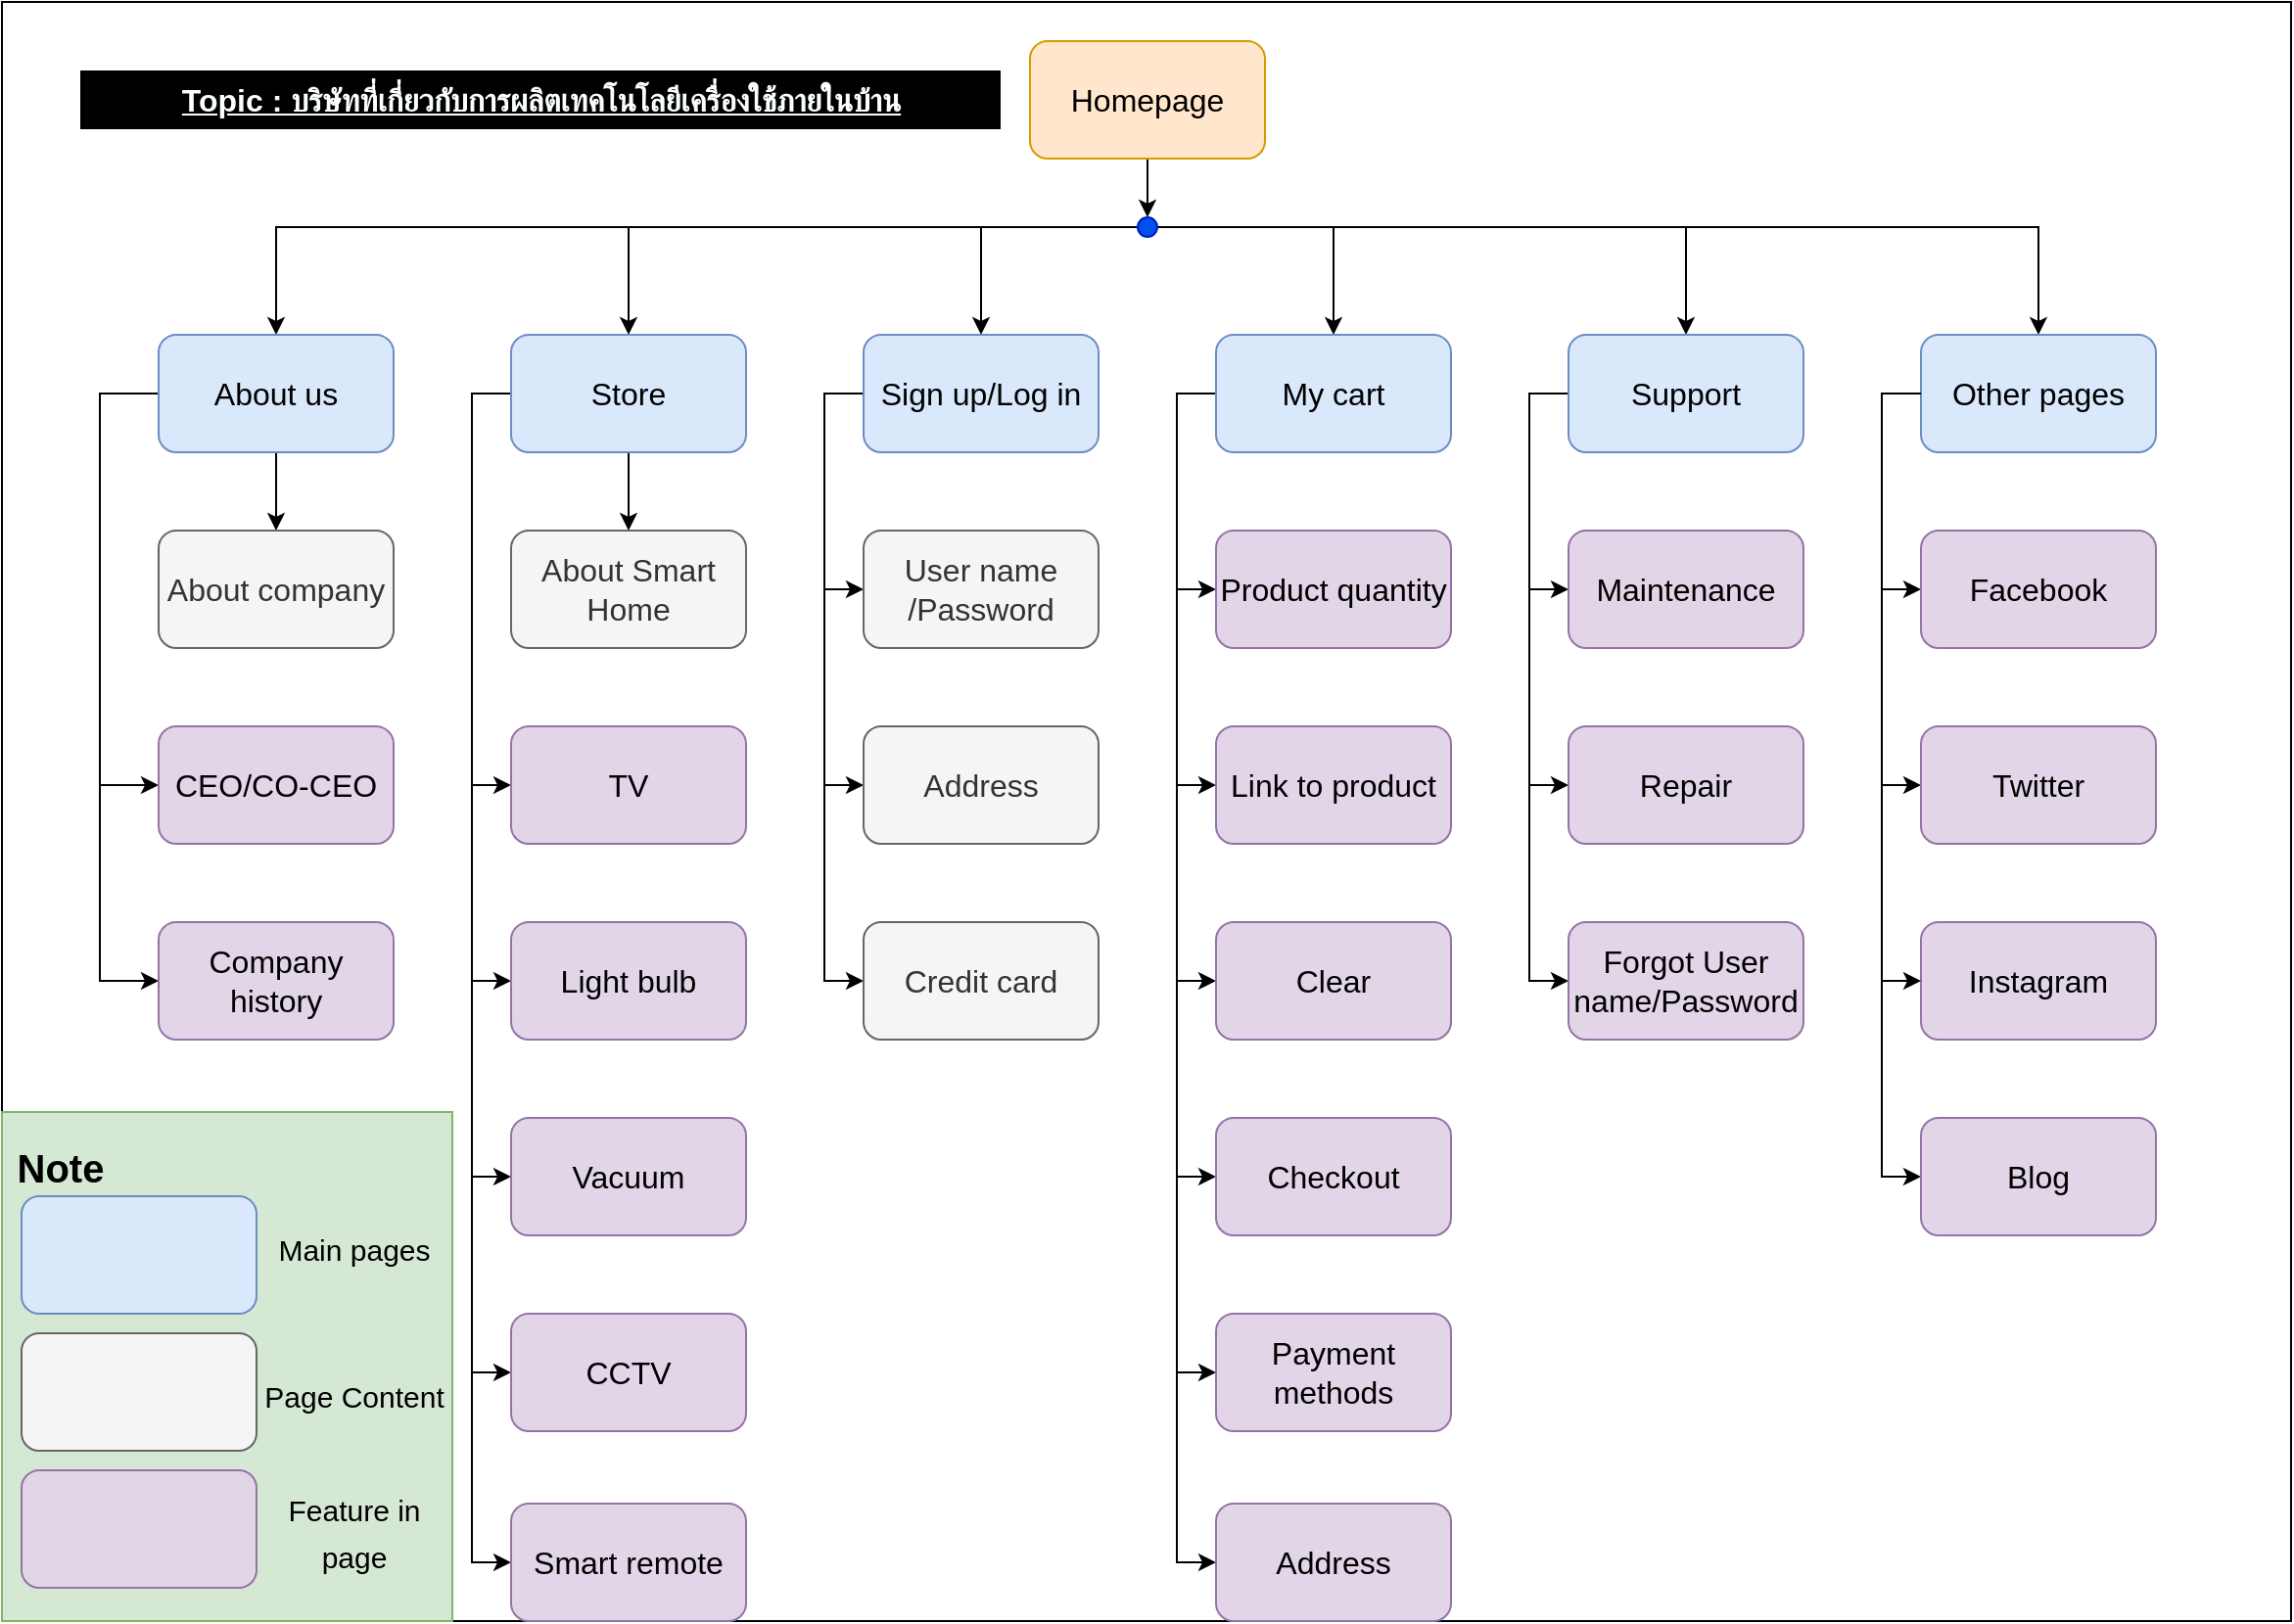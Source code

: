 <mxfile version="20.6.2" type="github">
  <diagram id="C5RBs43oDa-KdzZeNtuy" name="Page-1">
    <mxGraphModel dx="1707" dy="899" grid="1" gridSize="10" guides="1" tooltips="1" connect="1" arrows="1" fold="1" page="1" pageScale="1" pageWidth="1169" pageHeight="827" math="0" shadow="0">
      <root>
        <mxCell id="WIyWlLk6GJQsqaUBKTNV-0" />
        <mxCell id="WIyWlLk6GJQsqaUBKTNV-1" parent="WIyWlLk6GJQsqaUBKTNV-0" />
        <mxCell id="C67oyV5yBOLC5utlYlFn-113" value="" style="rounded=0;whiteSpace=wrap;html=1;fontSize=13;" vertex="1" parent="WIyWlLk6GJQsqaUBKTNV-1">
          <mxGeometry width="1169" height="827" as="geometry" />
        </mxCell>
        <mxCell id="C67oyV5yBOLC5utlYlFn-114" value="" style="edgeStyle=orthogonalEdgeStyle;rounded=0;orthogonalLoop=1;jettySize=auto;html=1;fontSize=14;" edge="1" parent="WIyWlLk6GJQsqaUBKTNV-1" source="C67oyV5yBOLC5utlYlFn-115" target="C67oyV5yBOLC5utlYlFn-122">
          <mxGeometry relative="1" as="geometry" />
        </mxCell>
        <mxCell id="C67oyV5yBOLC5utlYlFn-115" value="&lt;font style=&quot;font-size: 16px;&quot;&gt;Homepage&lt;/font&gt;" style="rounded=1;whiteSpace=wrap;html=1;fillColor=#ffe6cc;strokeColor=#d79b00;" vertex="1" parent="WIyWlLk6GJQsqaUBKTNV-1">
          <mxGeometry x="525" y="20" width="120" height="60" as="geometry" />
        </mxCell>
        <mxCell id="C67oyV5yBOLC5utlYlFn-116" style="edgeStyle=orthogonalEdgeStyle;rounded=0;orthogonalLoop=1;jettySize=auto;html=1;fontSize=14;" edge="1" parent="WIyWlLk6GJQsqaUBKTNV-1" source="C67oyV5yBOLC5utlYlFn-122" target="C67oyV5yBOLC5utlYlFn-137">
          <mxGeometry relative="1" as="geometry" />
        </mxCell>
        <mxCell id="C67oyV5yBOLC5utlYlFn-117" style="edgeStyle=orthogonalEdgeStyle;rounded=0;orthogonalLoop=1;jettySize=auto;html=1;entryX=0.5;entryY=0;entryDx=0;entryDy=0;fontSize=14;" edge="1" parent="WIyWlLk6GJQsqaUBKTNV-1" source="C67oyV5yBOLC5utlYlFn-122" target="C67oyV5yBOLC5utlYlFn-133">
          <mxGeometry relative="1" as="geometry" />
        </mxCell>
        <mxCell id="C67oyV5yBOLC5utlYlFn-118" style="edgeStyle=orthogonalEdgeStyle;rounded=0;orthogonalLoop=1;jettySize=auto;html=1;entryX=0.5;entryY=0;entryDx=0;entryDy=0;fontSize=14;" edge="1" parent="WIyWlLk6GJQsqaUBKTNV-1" source="C67oyV5yBOLC5utlYlFn-122" target="C67oyV5yBOLC5utlYlFn-126">
          <mxGeometry relative="1" as="geometry" />
        </mxCell>
        <mxCell id="C67oyV5yBOLC5utlYlFn-119" style="edgeStyle=orthogonalEdgeStyle;rounded=0;orthogonalLoop=1;jettySize=auto;html=1;fontSize=14;" edge="1" parent="WIyWlLk6GJQsqaUBKTNV-1" source="C67oyV5yBOLC5utlYlFn-122" target="C67oyV5yBOLC5utlYlFn-144">
          <mxGeometry relative="1" as="geometry" />
        </mxCell>
        <mxCell id="C67oyV5yBOLC5utlYlFn-120" style="edgeStyle=orthogonalEdgeStyle;rounded=0;orthogonalLoop=1;jettySize=auto;html=1;entryX=0.5;entryY=0;entryDx=0;entryDy=0;fontSize=14;" edge="1" parent="WIyWlLk6GJQsqaUBKTNV-1" source="C67oyV5yBOLC5utlYlFn-122" target="C67oyV5yBOLC5utlYlFn-148">
          <mxGeometry relative="1" as="geometry" />
        </mxCell>
        <mxCell id="C67oyV5yBOLC5utlYlFn-121" style="edgeStyle=orthogonalEdgeStyle;rounded=0;orthogonalLoop=1;jettySize=auto;html=1;fontSize=14;" edge="1" parent="WIyWlLk6GJQsqaUBKTNV-1" source="C67oyV5yBOLC5utlYlFn-122" target="C67oyV5yBOLC5utlYlFn-152">
          <mxGeometry relative="1" as="geometry" />
        </mxCell>
        <mxCell id="C67oyV5yBOLC5utlYlFn-122" value="" style="ellipse;whiteSpace=wrap;html=1;aspect=fixed;fontSize=14;fillColor=#0050ef;fontColor=#ffffff;strokeColor=#001DBC;" vertex="1" parent="WIyWlLk6GJQsqaUBKTNV-1">
          <mxGeometry x="580" y="110" width="10" height="10" as="geometry" />
        </mxCell>
        <mxCell id="C67oyV5yBOLC5utlYlFn-123" value="" style="edgeStyle=orthogonalEdgeStyle;rounded=0;orthogonalLoop=1;jettySize=auto;html=1;fontSize=16;" edge="1" parent="WIyWlLk6GJQsqaUBKTNV-1" source="C67oyV5yBOLC5utlYlFn-126" target="C67oyV5yBOLC5utlYlFn-153">
          <mxGeometry relative="1" as="geometry" />
        </mxCell>
        <mxCell id="C67oyV5yBOLC5utlYlFn-124" style="edgeStyle=orthogonalEdgeStyle;rounded=0;orthogonalLoop=1;jettySize=auto;html=1;fontSize=16;fontColor=#FAFFFD;" edge="1" parent="WIyWlLk6GJQsqaUBKTNV-1" source="C67oyV5yBOLC5utlYlFn-126" target="C67oyV5yBOLC5utlYlFn-159">
          <mxGeometry relative="1" as="geometry">
            <Array as="points">
              <mxPoint x="50" y="200" />
              <mxPoint x="50" y="400" />
            </Array>
          </mxGeometry>
        </mxCell>
        <mxCell id="C67oyV5yBOLC5utlYlFn-125" style="edgeStyle=orthogonalEdgeStyle;rounded=0;orthogonalLoop=1;jettySize=auto;html=1;entryX=0;entryY=0.5;entryDx=0;entryDy=0;fontSize=16;fontColor=#000000;" edge="1" parent="WIyWlLk6GJQsqaUBKTNV-1" source="C67oyV5yBOLC5utlYlFn-126" target="C67oyV5yBOLC5utlYlFn-160">
          <mxGeometry relative="1" as="geometry">
            <Array as="points">
              <mxPoint x="50" y="200" />
              <mxPoint x="50" y="500" />
            </Array>
          </mxGeometry>
        </mxCell>
        <mxCell id="C67oyV5yBOLC5utlYlFn-126" value="&lt;font style=&quot;font-size: 16px;&quot;&gt;About us&lt;/font&gt;" style="rounded=1;whiteSpace=wrap;html=1;fontSize=14;fillColor=#dae8fc;strokeColor=#6c8ebf;" vertex="1" parent="WIyWlLk6GJQsqaUBKTNV-1">
          <mxGeometry x="80" y="170" width="120" height="60" as="geometry" />
        </mxCell>
        <mxCell id="C67oyV5yBOLC5utlYlFn-127" value="" style="edgeStyle=orthogonalEdgeStyle;rounded=0;orthogonalLoop=1;jettySize=auto;html=1;fontSize=16;" edge="1" parent="WIyWlLk6GJQsqaUBKTNV-1" source="C67oyV5yBOLC5utlYlFn-133" target="C67oyV5yBOLC5utlYlFn-154">
          <mxGeometry relative="1" as="geometry" />
        </mxCell>
        <mxCell id="C67oyV5yBOLC5utlYlFn-128" style="edgeStyle=orthogonalEdgeStyle;rounded=0;orthogonalLoop=1;jettySize=auto;html=1;entryX=0;entryY=0.5;entryDx=0;entryDy=0;fontSize=16;fontColor=#000000;" edge="1" parent="WIyWlLk6GJQsqaUBKTNV-1" source="C67oyV5yBOLC5utlYlFn-133" target="C67oyV5yBOLC5utlYlFn-161">
          <mxGeometry relative="1" as="geometry">
            <Array as="points">
              <mxPoint x="240" y="200" />
              <mxPoint x="240" y="400" />
            </Array>
          </mxGeometry>
        </mxCell>
        <mxCell id="C67oyV5yBOLC5utlYlFn-129" style="edgeStyle=orthogonalEdgeStyle;rounded=0;orthogonalLoop=1;jettySize=auto;html=1;entryX=0;entryY=0.5;entryDx=0;entryDy=0;fontSize=16;fontColor=#000000;" edge="1" parent="WIyWlLk6GJQsqaUBKTNV-1" source="C67oyV5yBOLC5utlYlFn-133" target="C67oyV5yBOLC5utlYlFn-162">
          <mxGeometry relative="1" as="geometry">
            <Array as="points">
              <mxPoint x="240" y="200" />
              <mxPoint x="240" y="500" />
            </Array>
          </mxGeometry>
        </mxCell>
        <mxCell id="C67oyV5yBOLC5utlYlFn-130" style="edgeStyle=orthogonalEdgeStyle;rounded=0;orthogonalLoop=1;jettySize=auto;html=1;entryX=0;entryY=0.5;entryDx=0;entryDy=0;fontSize=16;fontColor=#000000;" edge="1" parent="WIyWlLk6GJQsqaUBKTNV-1" source="C67oyV5yBOLC5utlYlFn-133" target="C67oyV5yBOLC5utlYlFn-164">
          <mxGeometry relative="1" as="geometry">
            <Array as="points">
              <mxPoint x="240" y="200" />
              <mxPoint x="240" y="600" />
            </Array>
          </mxGeometry>
        </mxCell>
        <mxCell id="C67oyV5yBOLC5utlYlFn-131" style="edgeStyle=orthogonalEdgeStyle;rounded=0;orthogonalLoop=1;jettySize=auto;html=1;entryX=0;entryY=0.5;entryDx=0;entryDy=0;fontSize=16;fontColor=#000000;" edge="1" parent="WIyWlLk6GJQsqaUBKTNV-1" source="C67oyV5yBOLC5utlYlFn-133" target="C67oyV5yBOLC5utlYlFn-163">
          <mxGeometry relative="1" as="geometry">
            <Array as="points">
              <mxPoint x="240" y="200" />
              <mxPoint x="240" y="700" />
            </Array>
          </mxGeometry>
        </mxCell>
        <mxCell id="C67oyV5yBOLC5utlYlFn-132" style="edgeStyle=orthogonalEdgeStyle;rounded=0;orthogonalLoop=1;jettySize=auto;html=1;entryX=0;entryY=0.5;entryDx=0;entryDy=0;fontSize=16;fontColor=#000000;" edge="1" parent="WIyWlLk6GJQsqaUBKTNV-1" source="C67oyV5yBOLC5utlYlFn-133" target="C67oyV5yBOLC5utlYlFn-165">
          <mxGeometry relative="1" as="geometry">
            <Array as="points">
              <mxPoint x="240" y="200" />
              <mxPoint x="240" y="797" />
            </Array>
          </mxGeometry>
        </mxCell>
        <mxCell id="C67oyV5yBOLC5utlYlFn-133" value="&lt;font style=&quot;font-size: 16px;&quot;&gt;Store&lt;/font&gt;" style="rounded=1;whiteSpace=wrap;html=1;fontSize=14;fillColor=#dae8fc;strokeColor=#6c8ebf;" vertex="1" parent="WIyWlLk6GJQsqaUBKTNV-1">
          <mxGeometry x="260" y="170" width="120" height="60" as="geometry" />
        </mxCell>
        <mxCell id="C67oyV5yBOLC5utlYlFn-134" style="edgeStyle=orthogonalEdgeStyle;rounded=0;orthogonalLoop=1;jettySize=auto;html=1;entryX=0;entryY=0.5;entryDx=0;entryDy=0;fontSize=16;" edge="1" parent="WIyWlLk6GJQsqaUBKTNV-1" source="C67oyV5yBOLC5utlYlFn-137" target="C67oyV5yBOLC5utlYlFn-155">
          <mxGeometry relative="1" as="geometry">
            <Array as="points">
              <mxPoint x="420" y="200" />
              <mxPoint x="420" y="300" />
            </Array>
          </mxGeometry>
        </mxCell>
        <mxCell id="C67oyV5yBOLC5utlYlFn-135" style="edgeStyle=orthogonalEdgeStyle;rounded=0;orthogonalLoop=1;jettySize=auto;html=1;entryX=0;entryY=0.5;entryDx=0;entryDy=0;fontSize=16;" edge="1" parent="WIyWlLk6GJQsqaUBKTNV-1" source="C67oyV5yBOLC5utlYlFn-137" target="C67oyV5yBOLC5utlYlFn-156">
          <mxGeometry relative="1" as="geometry">
            <Array as="points">
              <mxPoint x="420" y="200" />
              <mxPoint x="420" y="400" />
            </Array>
          </mxGeometry>
        </mxCell>
        <mxCell id="C67oyV5yBOLC5utlYlFn-136" style="edgeStyle=orthogonalEdgeStyle;rounded=0;orthogonalLoop=1;jettySize=auto;html=1;entryX=0;entryY=0.5;entryDx=0;entryDy=0;fontSize=16;" edge="1" parent="WIyWlLk6GJQsqaUBKTNV-1" source="C67oyV5yBOLC5utlYlFn-137" target="C67oyV5yBOLC5utlYlFn-157">
          <mxGeometry relative="1" as="geometry">
            <Array as="points">
              <mxPoint x="420" y="200" />
              <mxPoint x="420" y="500" />
            </Array>
          </mxGeometry>
        </mxCell>
        <mxCell id="C67oyV5yBOLC5utlYlFn-137" value="&lt;font style=&quot;font-size: 16px;&quot;&gt;Sign up/Log in&lt;/font&gt;" style="rounded=1;whiteSpace=wrap;html=1;fontSize=14;fillColor=#dae8fc;strokeColor=#6c8ebf;" vertex="1" parent="WIyWlLk6GJQsqaUBKTNV-1">
          <mxGeometry x="440" y="170" width="120" height="60" as="geometry" />
        </mxCell>
        <mxCell id="C67oyV5yBOLC5utlYlFn-138" style="edgeStyle=orthogonalEdgeStyle;rounded=0;orthogonalLoop=1;jettySize=auto;html=1;entryX=0;entryY=0.5;entryDx=0;entryDy=0;fontSize=16;fontColor=#000000;" edge="1" parent="WIyWlLk6GJQsqaUBKTNV-1" source="C67oyV5yBOLC5utlYlFn-144" target="C67oyV5yBOLC5utlYlFn-166">
          <mxGeometry relative="1" as="geometry">
            <Array as="points">
              <mxPoint x="600" y="200" />
              <mxPoint x="600" y="300" />
            </Array>
          </mxGeometry>
        </mxCell>
        <mxCell id="C67oyV5yBOLC5utlYlFn-139" style="edgeStyle=orthogonalEdgeStyle;rounded=0;orthogonalLoop=1;jettySize=auto;html=1;entryX=0;entryY=0.5;entryDx=0;entryDy=0;fontSize=16;fontColor=#000000;" edge="1" parent="WIyWlLk6GJQsqaUBKTNV-1" source="C67oyV5yBOLC5utlYlFn-144" target="C67oyV5yBOLC5utlYlFn-167">
          <mxGeometry relative="1" as="geometry">
            <Array as="points">
              <mxPoint x="600" y="200" />
              <mxPoint x="600" y="400" />
            </Array>
          </mxGeometry>
        </mxCell>
        <mxCell id="C67oyV5yBOLC5utlYlFn-140" style="edgeStyle=orthogonalEdgeStyle;rounded=0;orthogonalLoop=1;jettySize=auto;html=1;entryX=0;entryY=0.5;entryDx=0;entryDy=0;fontSize=16;fontColor=#000000;" edge="1" parent="WIyWlLk6GJQsqaUBKTNV-1" source="C67oyV5yBOLC5utlYlFn-144" target="C67oyV5yBOLC5utlYlFn-168">
          <mxGeometry relative="1" as="geometry">
            <Array as="points">
              <mxPoint x="600" y="200" />
              <mxPoint x="600" y="500" />
            </Array>
          </mxGeometry>
        </mxCell>
        <mxCell id="C67oyV5yBOLC5utlYlFn-141" style="edgeStyle=orthogonalEdgeStyle;rounded=0;orthogonalLoop=1;jettySize=auto;html=1;entryX=0;entryY=0.5;entryDx=0;entryDy=0;fontSize=16;fontColor=#000000;" edge="1" parent="WIyWlLk6GJQsqaUBKTNV-1" source="C67oyV5yBOLC5utlYlFn-144" target="C67oyV5yBOLC5utlYlFn-169">
          <mxGeometry relative="1" as="geometry">
            <Array as="points">
              <mxPoint x="600" y="200" />
              <mxPoint x="600" y="600" />
            </Array>
          </mxGeometry>
        </mxCell>
        <mxCell id="C67oyV5yBOLC5utlYlFn-142" style="edgeStyle=orthogonalEdgeStyle;rounded=0;orthogonalLoop=1;jettySize=auto;html=1;entryX=0;entryY=0.5;entryDx=0;entryDy=0;fontSize=16;fontColor=#000000;" edge="1" parent="WIyWlLk6GJQsqaUBKTNV-1" source="C67oyV5yBOLC5utlYlFn-144" target="C67oyV5yBOLC5utlYlFn-170">
          <mxGeometry relative="1" as="geometry">
            <Array as="points">
              <mxPoint x="600" y="200" />
              <mxPoint x="600" y="700" />
            </Array>
          </mxGeometry>
        </mxCell>
        <mxCell id="C67oyV5yBOLC5utlYlFn-143" style="edgeStyle=orthogonalEdgeStyle;rounded=0;orthogonalLoop=1;jettySize=auto;html=1;entryX=0;entryY=0.5;entryDx=0;entryDy=0;fontSize=16;fontColor=#000000;" edge="1" parent="WIyWlLk6GJQsqaUBKTNV-1" source="C67oyV5yBOLC5utlYlFn-144" target="C67oyV5yBOLC5utlYlFn-171">
          <mxGeometry relative="1" as="geometry">
            <Array as="points">
              <mxPoint x="600" y="200" />
              <mxPoint x="600" y="797" />
            </Array>
          </mxGeometry>
        </mxCell>
        <mxCell id="C67oyV5yBOLC5utlYlFn-144" value="&lt;font style=&quot;font-size: 16px;&quot;&gt;My cart&lt;/font&gt;" style="rounded=1;whiteSpace=wrap;html=1;fontSize=14;fillColor=#dae8fc;strokeColor=#6c8ebf;" vertex="1" parent="WIyWlLk6GJQsqaUBKTNV-1">
          <mxGeometry x="620" y="170" width="120" height="60" as="geometry" />
        </mxCell>
        <mxCell id="C67oyV5yBOLC5utlYlFn-145" style="edgeStyle=orthogonalEdgeStyle;rounded=0;orthogonalLoop=1;jettySize=auto;html=1;entryX=0;entryY=0.5;entryDx=0;entryDy=0;fontSize=16;fontColor=#000000;" edge="1" parent="WIyWlLk6GJQsqaUBKTNV-1" source="C67oyV5yBOLC5utlYlFn-148" target="C67oyV5yBOLC5utlYlFn-172">
          <mxGeometry relative="1" as="geometry">
            <Array as="points">
              <mxPoint x="780" y="200" />
              <mxPoint x="780" y="300" />
            </Array>
          </mxGeometry>
        </mxCell>
        <mxCell id="C67oyV5yBOLC5utlYlFn-146" style="edgeStyle=orthogonalEdgeStyle;rounded=0;orthogonalLoop=1;jettySize=auto;html=1;entryX=0;entryY=0.5;entryDx=0;entryDy=0;fontSize=16;fontColor=#000000;" edge="1" parent="WIyWlLk6GJQsqaUBKTNV-1" source="C67oyV5yBOLC5utlYlFn-148" target="C67oyV5yBOLC5utlYlFn-173">
          <mxGeometry relative="1" as="geometry">
            <Array as="points">
              <mxPoint x="780" y="200" />
              <mxPoint x="780" y="400" />
            </Array>
          </mxGeometry>
        </mxCell>
        <mxCell id="C67oyV5yBOLC5utlYlFn-147" style="edgeStyle=orthogonalEdgeStyle;rounded=0;orthogonalLoop=1;jettySize=auto;html=1;entryX=0;entryY=0.5;entryDx=0;entryDy=0;fontSize=16;fontColor=#000000;" edge="1" parent="WIyWlLk6GJQsqaUBKTNV-1" source="C67oyV5yBOLC5utlYlFn-148" target="C67oyV5yBOLC5utlYlFn-174">
          <mxGeometry relative="1" as="geometry">
            <Array as="points">
              <mxPoint x="780" y="200" />
              <mxPoint x="780" y="500" />
            </Array>
          </mxGeometry>
        </mxCell>
        <mxCell id="C67oyV5yBOLC5utlYlFn-148" value="&lt;font style=&quot;font-size: 16px;&quot;&gt;Support&lt;/font&gt;" style="rounded=1;whiteSpace=wrap;html=1;fontSize=14;fillColor=#dae8fc;strokeColor=#6c8ebf;" vertex="1" parent="WIyWlLk6GJQsqaUBKTNV-1">
          <mxGeometry x="800" y="170" width="120" height="60" as="geometry" />
        </mxCell>
        <mxCell id="C67oyV5yBOLC5utlYlFn-149" style="edgeStyle=orthogonalEdgeStyle;rounded=0;orthogonalLoop=1;jettySize=auto;html=1;entryX=0;entryY=0.5;entryDx=0;entryDy=0;fontSize=16;fontColor=#000000;" edge="1" parent="WIyWlLk6GJQsqaUBKTNV-1" source="C67oyV5yBOLC5utlYlFn-152" target="C67oyV5yBOLC5utlYlFn-176">
          <mxGeometry relative="1" as="geometry">
            <Array as="points">
              <mxPoint x="960" y="200" />
              <mxPoint x="960" y="400" />
            </Array>
          </mxGeometry>
        </mxCell>
        <mxCell id="C67oyV5yBOLC5utlYlFn-150" style="edgeStyle=orthogonalEdgeStyle;rounded=0;orthogonalLoop=1;jettySize=auto;html=1;entryX=0;entryY=0.5;entryDx=0;entryDy=0;fontSize=16;fontColor=#000000;" edge="1" parent="WIyWlLk6GJQsqaUBKTNV-1" source="C67oyV5yBOLC5utlYlFn-152" target="C67oyV5yBOLC5utlYlFn-175">
          <mxGeometry relative="1" as="geometry">
            <Array as="points">
              <mxPoint x="960" y="200" />
              <mxPoint x="960" y="300" />
            </Array>
          </mxGeometry>
        </mxCell>
        <mxCell id="C67oyV5yBOLC5utlYlFn-151" style="edgeStyle=orthogonalEdgeStyle;rounded=0;orthogonalLoop=1;jettySize=auto;html=1;entryX=0;entryY=0.5;entryDx=0;entryDy=0;fontSize=16;fontColor=#000000;" edge="1" parent="WIyWlLk6GJQsqaUBKTNV-1" source="C67oyV5yBOLC5utlYlFn-152" target="C67oyV5yBOLC5utlYlFn-178">
          <mxGeometry relative="1" as="geometry">
            <Array as="points">
              <mxPoint x="960" y="200" />
              <mxPoint x="960" y="600" />
            </Array>
          </mxGeometry>
        </mxCell>
        <mxCell id="C67oyV5yBOLC5utlYlFn-152" value="&lt;font style=&quot;font-size: 16px;&quot;&gt;Other pages&lt;/font&gt;" style="rounded=1;whiteSpace=wrap;html=1;fontSize=14;fillColor=#dae8fc;strokeColor=#6c8ebf;" vertex="1" parent="WIyWlLk6GJQsqaUBKTNV-1">
          <mxGeometry x="980" y="170" width="120" height="60" as="geometry" />
        </mxCell>
        <mxCell id="C67oyV5yBOLC5utlYlFn-153" value="&lt;div style=&quot;text-align: left;&quot;&gt;&lt;font size=&quot;3&quot;&gt;About company&lt;/font&gt;&lt;/div&gt;" style="whiteSpace=wrap;html=1;fontSize=14;fillColor=#f5f5f5;strokeColor=#666666;rounded=1;fontColor=#333333;" vertex="1" parent="WIyWlLk6GJQsqaUBKTNV-1">
          <mxGeometry x="80" y="270" width="120" height="60" as="geometry" />
        </mxCell>
        <mxCell id="C67oyV5yBOLC5utlYlFn-154" value="&lt;font size=&quot;3&quot;&gt;About Smart Home&lt;/font&gt;" style="whiteSpace=wrap;html=1;fontSize=14;fillColor=#f5f5f5;strokeColor=#666666;rounded=1;fontColor=#333333;" vertex="1" parent="WIyWlLk6GJQsqaUBKTNV-1">
          <mxGeometry x="260" y="270" width="120" height="60" as="geometry" />
        </mxCell>
        <mxCell id="C67oyV5yBOLC5utlYlFn-155" value="&lt;font size=&quot;3&quot;&gt;User name&lt;br&gt;/Password&lt;br&gt;&lt;/font&gt;" style="whiteSpace=wrap;html=1;fontSize=14;fillColor=#f5f5f5;strokeColor=#666666;rounded=1;fontColor=#333333;" vertex="1" parent="WIyWlLk6GJQsqaUBKTNV-1">
          <mxGeometry x="440" y="270" width="120" height="60" as="geometry" />
        </mxCell>
        <mxCell id="C67oyV5yBOLC5utlYlFn-156" value="&lt;font size=&quot;3&quot;&gt;Address&lt;br&gt;&lt;/font&gt;" style="whiteSpace=wrap;html=1;fontSize=14;fillColor=#f5f5f5;strokeColor=#666666;rounded=1;fontColor=#333333;" vertex="1" parent="WIyWlLk6GJQsqaUBKTNV-1">
          <mxGeometry x="440" y="370" width="120" height="60" as="geometry" />
        </mxCell>
        <mxCell id="C67oyV5yBOLC5utlYlFn-157" value="&lt;font size=&quot;3&quot;&gt;Credit card&lt;br&gt;&lt;/font&gt;" style="whiteSpace=wrap;html=1;fontSize=14;fillColor=#f5f5f5;strokeColor=#666666;rounded=1;fontColor=#333333;" vertex="1" parent="WIyWlLk6GJQsqaUBKTNV-1">
          <mxGeometry x="440" y="470" width="120" height="60" as="geometry" />
        </mxCell>
        <mxCell id="C67oyV5yBOLC5utlYlFn-158" value="&lt;b&gt;&lt;u&gt;Topic : บริษัทที่เกี่ยวกับการผลิตเทคโนโลยีเครื่องใช้ภายในบ้าน&lt;/u&gt;&lt;/b&gt;" style="text;html=1;align=center;verticalAlign=middle;resizable=0;points=[];autosize=1;strokeColor=none;fillColor=#000000;fontSize=16;fontColor=#FAFFFD;" vertex="1" parent="WIyWlLk6GJQsqaUBKTNV-1">
          <mxGeometry x="40" y="35" width="470" height="30" as="geometry" />
        </mxCell>
        <mxCell id="C67oyV5yBOLC5utlYlFn-159" value="&lt;font color=&quot;#000000&quot;&gt;&lt;span style=&quot;font-size: 16px;&quot;&gt;CEO/CO-CEO&lt;/span&gt;&lt;/font&gt;" style="rounded=1;whiteSpace=wrap;html=1;fontSize=14;fillColor=#e1d5e7;strokeColor=#9673a6;" vertex="1" parent="WIyWlLk6GJQsqaUBKTNV-1">
          <mxGeometry x="80" y="370" width="120" height="60" as="geometry" />
        </mxCell>
        <mxCell id="C67oyV5yBOLC5utlYlFn-160" value="&lt;font style=&quot;font-size: 16px;&quot;&gt;Company history&lt;/font&gt;" style="rounded=1;whiteSpace=wrap;html=1;fontSize=14;fillColor=#e1d5e7;strokeColor=#9673a6;" vertex="1" parent="WIyWlLk6GJQsqaUBKTNV-1">
          <mxGeometry x="80" y="470" width="120" height="60" as="geometry" />
        </mxCell>
        <mxCell id="C67oyV5yBOLC5utlYlFn-161" value="&lt;font style=&quot;font-size: 16px;&quot;&gt;TV&lt;/font&gt;" style="rounded=1;whiteSpace=wrap;html=1;fontSize=14;fillColor=#e1d5e7;strokeColor=#9673a6;" vertex="1" parent="WIyWlLk6GJQsqaUBKTNV-1">
          <mxGeometry x="260" y="370" width="120" height="60" as="geometry" />
        </mxCell>
        <mxCell id="C67oyV5yBOLC5utlYlFn-162" value="&lt;font style=&quot;font-size: 16px;&quot;&gt;Light bulb&lt;/font&gt;" style="rounded=1;whiteSpace=wrap;html=1;fontSize=14;fillColor=#e1d5e7;strokeColor=#9673a6;" vertex="1" parent="WIyWlLk6GJQsqaUBKTNV-1">
          <mxGeometry x="260" y="470" width="120" height="60" as="geometry" />
        </mxCell>
        <mxCell id="C67oyV5yBOLC5utlYlFn-163" value="&lt;font style=&quot;font-size: 16px;&quot;&gt;CCTV&lt;/font&gt;" style="rounded=1;whiteSpace=wrap;html=1;fontSize=14;fillColor=#e1d5e7;strokeColor=#9673a6;" vertex="1" parent="WIyWlLk6GJQsqaUBKTNV-1">
          <mxGeometry x="260" y="670" width="120" height="60" as="geometry" />
        </mxCell>
        <mxCell id="C67oyV5yBOLC5utlYlFn-164" value="&lt;font style=&quot;font-size: 16px;&quot;&gt;Vacuum&lt;/font&gt;" style="rounded=1;whiteSpace=wrap;html=1;fontSize=14;fillColor=#e1d5e7;strokeColor=#9673a6;" vertex="1" parent="WIyWlLk6GJQsqaUBKTNV-1">
          <mxGeometry x="260" y="570" width="120" height="60" as="geometry" />
        </mxCell>
        <mxCell id="C67oyV5yBOLC5utlYlFn-165" value="&lt;font style=&quot;font-size: 16px;&quot;&gt;Smart remote&lt;/font&gt;" style="rounded=1;whiteSpace=wrap;html=1;fontSize=14;fillColor=#e1d5e7;strokeColor=#9673a6;" vertex="1" parent="WIyWlLk6GJQsqaUBKTNV-1">
          <mxGeometry x="260" y="767" width="120" height="60" as="geometry" />
        </mxCell>
        <mxCell id="C67oyV5yBOLC5utlYlFn-166" value="&lt;font style=&quot;font-size: 16px;&quot;&gt;Product quantity&lt;/font&gt;" style="rounded=1;whiteSpace=wrap;html=1;fontSize=14;fillColor=#e1d5e7;strokeColor=#9673a6;" vertex="1" parent="WIyWlLk6GJQsqaUBKTNV-1">
          <mxGeometry x="620" y="270" width="120" height="60" as="geometry" />
        </mxCell>
        <mxCell id="C67oyV5yBOLC5utlYlFn-167" value="&lt;font style=&quot;font-size: 16px;&quot;&gt;Link to product&lt;/font&gt;" style="rounded=1;whiteSpace=wrap;html=1;fontSize=14;fillColor=#e1d5e7;strokeColor=#9673a6;" vertex="1" parent="WIyWlLk6GJQsqaUBKTNV-1">
          <mxGeometry x="620" y="370" width="120" height="60" as="geometry" />
        </mxCell>
        <mxCell id="C67oyV5yBOLC5utlYlFn-168" value="&lt;font style=&quot;font-size: 16px;&quot;&gt;Clear&lt;/font&gt;" style="rounded=1;whiteSpace=wrap;html=1;fontSize=14;fillColor=#e1d5e7;strokeColor=#9673a6;" vertex="1" parent="WIyWlLk6GJQsqaUBKTNV-1">
          <mxGeometry x="620" y="470" width="120" height="60" as="geometry" />
        </mxCell>
        <mxCell id="C67oyV5yBOLC5utlYlFn-169" value="&lt;font style=&quot;font-size: 16px;&quot;&gt;Checkout&lt;/font&gt;" style="rounded=1;whiteSpace=wrap;html=1;fontSize=14;fillColor=#e1d5e7;strokeColor=#9673a6;" vertex="1" parent="WIyWlLk6GJQsqaUBKTNV-1">
          <mxGeometry x="620" y="570" width="120" height="60" as="geometry" />
        </mxCell>
        <mxCell id="C67oyV5yBOLC5utlYlFn-170" value="&lt;span style=&quot;font-size: 16px;&quot;&gt;Payment methods&lt;/span&gt;" style="rounded=1;whiteSpace=wrap;html=1;fontSize=14;fillColor=#e1d5e7;strokeColor=#9673a6;" vertex="1" parent="WIyWlLk6GJQsqaUBKTNV-1">
          <mxGeometry x="620" y="670" width="120" height="60" as="geometry" />
        </mxCell>
        <mxCell id="C67oyV5yBOLC5utlYlFn-171" value="&lt;font style=&quot;font-size: 16px;&quot;&gt;Address&lt;/font&gt;" style="rounded=1;whiteSpace=wrap;html=1;fontSize=14;fillColor=#e1d5e7;strokeColor=#9673a6;" vertex="1" parent="WIyWlLk6GJQsqaUBKTNV-1">
          <mxGeometry x="620" y="767" width="120" height="60" as="geometry" />
        </mxCell>
        <mxCell id="C67oyV5yBOLC5utlYlFn-172" value="&lt;font style=&quot;font-size: 16px;&quot;&gt;Maintenance&lt;/font&gt;" style="rounded=1;whiteSpace=wrap;html=1;fontSize=14;fillColor=#e1d5e7;strokeColor=#9673a6;" vertex="1" parent="WIyWlLk6GJQsqaUBKTNV-1">
          <mxGeometry x="800" y="270" width="120" height="60" as="geometry" />
        </mxCell>
        <mxCell id="C67oyV5yBOLC5utlYlFn-173" value="&lt;font style=&quot;font-size: 16px;&quot;&gt;Repair&lt;/font&gt;" style="rounded=1;whiteSpace=wrap;html=1;fontSize=14;fillColor=#e1d5e7;strokeColor=#9673a6;" vertex="1" parent="WIyWlLk6GJQsqaUBKTNV-1">
          <mxGeometry x="800" y="370" width="120" height="60" as="geometry" />
        </mxCell>
        <mxCell id="C67oyV5yBOLC5utlYlFn-174" value="&lt;font style=&quot;font-size: 16px;&quot;&gt;Forgot User name/Password&lt;/font&gt;" style="rounded=1;whiteSpace=wrap;html=1;fontSize=14;fillColor=#e1d5e7;strokeColor=#9673a6;" vertex="1" parent="WIyWlLk6GJQsqaUBKTNV-1">
          <mxGeometry x="800" y="470" width="120" height="60" as="geometry" />
        </mxCell>
        <mxCell id="C67oyV5yBOLC5utlYlFn-175" value="&lt;font style=&quot;font-size: 16px;&quot;&gt;Facebook&lt;/font&gt;" style="rounded=1;whiteSpace=wrap;html=1;fontSize=14;fillColor=#e1d5e7;strokeColor=#9673a6;" vertex="1" parent="WIyWlLk6GJQsqaUBKTNV-1">
          <mxGeometry x="980" y="270" width="120" height="60" as="geometry" />
        </mxCell>
        <mxCell id="C67oyV5yBOLC5utlYlFn-176" value="&lt;font style=&quot;font-size: 16px;&quot;&gt;Twitter&lt;/font&gt;" style="rounded=1;whiteSpace=wrap;html=1;fontSize=14;fillColor=#e1d5e7;strokeColor=#9673a6;" vertex="1" parent="WIyWlLk6GJQsqaUBKTNV-1">
          <mxGeometry x="980" y="370" width="120" height="60" as="geometry" />
        </mxCell>
        <mxCell id="C67oyV5yBOLC5utlYlFn-177" value="&lt;font style=&quot;font-size: 16px;&quot;&gt;Instagram&lt;/font&gt;" style="rounded=1;whiteSpace=wrap;html=1;fontSize=14;fillColor=#e1d5e7;strokeColor=#9673a6;" vertex="1" parent="WIyWlLk6GJQsqaUBKTNV-1">
          <mxGeometry x="980" y="470" width="120" height="60" as="geometry" />
        </mxCell>
        <mxCell id="C67oyV5yBOLC5utlYlFn-178" value="&lt;font style=&quot;font-size: 16px;&quot;&gt;Blog&lt;/font&gt;" style="rounded=1;whiteSpace=wrap;html=1;fontSize=14;fillColor=#e1d5e7;strokeColor=#9673a6;" vertex="1" parent="WIyWlLk6GJQsqaUBKTNV-1">
          <mxGeometry x="980" y="570" width="120" height="60" as="geometry" />
        </mxCell>
        <mxCell id="C67oyV5yBOLC5utlYlFn-179" style="edgeStyle=orthogonalEdgeStyle;rounded=0;orthogonalLoop=1;jettySize=auto;html=1;entryX=0;entryY=0.5;entryDx=0;entryDy=0;fontSize=16;fontColor=#000000;" edge="1" parent="WIyWlLk6GJQsqaUBKTNV-1">
          <mxGeometry relative="1" as="geometry">
            <mxPoint x="980" y="200" as="sourcePoint" />
            <mxPoint x="980" y="500" as="targetPoint" />
            <Array as="points">
              <mxPoint x="960" y="200" />
              <mxPoint x="960" y="500" />
            </Array>
          </mxGeometry>
        </mxCell>
        <mxCell id="C67oyV5yBOLC5utlYlFn-180" value="" style="rounded=0;whiteSpace=wrap;html=1;fontSize=16;fillColor=#d5e8d4;strokeColor=#82b366;" vertex="1" parent="WIyWlLk6GJQsqaUBKTNV-1">
          <mxGeometry y="567" width="230" height="260" as="geometry" />
        </mxCell>
        <mxCell id="C67oyV5yBOLC5utlYlFn-181" value="Note" style="text;html=1;strokeColor=none;fillColor=none;align=center;verticalAlign=middle;whiteSpace=wrap;rounded=0;fontSize=20;fontColor=#000000;fontStyle=1" vertex="1" parent="WIyWlLk6GJQsqaUBKTNV-1">
          <mxGeometry y="580" width="60" height="30" as="geometry" />
        </mxCell>
        <mxCell id="C67oyV5yBOLC5utlYlFn-182" value="" style="whiteSpace=wrap;html=1;fontSize=14;fillColor=#f5f5f5;strokeColor=#666666;rounded=1;fontColor=#333333;" vertex="1" parent="WIyWlLk6GJQsqaUBKTNV-1">
          <mxGeometry x="10" y="680" width="120" height="60" as="geometry" />
        </mxCell>
        <mxCell id="C67oyV5yBOLC5utlYlFn-183" value="" style="rounded=1;whiteSpace=wrap;html=1;fontSize=14;fillColor=#dae8fc;strokeColor=#6c8ebf;" vertex="1" parent="WIyWlLk6GJQsqaUBKTNV-1">
          <mxGeometry x="10" y="610" width="120" height="60" as="geometry" />
        </mxCell>
        <mxCell id="C67oyV5yBOLC5utlYlFn-184" value="" style="rounded=1;whiteSpace=wrap;html=1;fontSize=14;fillColor=#e1d5e7;strokeColor=#9673a6;" vertex="1" parent="WIyWlLk6GJQsqaUBKTNV-1">
          <mxGeometry x="10" y="750" width="120" height="60" as="geometry" />
        </mxCell>
        <mxCell id="C67oyV5yBOLC5utlYlFn-185" value="&lt;font style=&quot;font-size: 15px;&quot;&gt;Main pages&lt;/font&gt;" style="text;html=1;strokeColor=none;fillColor=none;align=center;verticalAlign=middle;whiteSpace=wrap;rounded=0;fontSize=20;fontColor=#000000;" vertex="1" parent="WIyWlLk6GJQsqaUBKTNV-1">
          <mxGeometry x="130" y="620" width="100" height="30" as="geometry" />
        </mxCell>
        <mxCell id="C67oyV5yBOLC5utlYlFn-186" value="&lt;font style=&quot;font-size: 15px;&quot;&gt;Page Content&lt;/font&gt;" style="text;html=1;strokeColor=none;fillColor=none;align=center;verticalAlign=middle;whiteSpace=wrap;rounded=0;fontSize=20;fontColor=#000000;" vertex="1" parent="WIyWlLk6GJQsqaUBKTNV-1">
          <mxGeometry x="130" y="695" width="100" height="30" as="geometry" />
        </mxCell>
        <mxCell id="C67oyV5yBOLC5utlYlFn-187" value="&lt;span style=&quot;font-size: 15px;&quot;&gt;Feature in page&lt;/span&gt;" style="text;html=1;strokeColor=none;fillColor=none;align=center;verticalAlign=middle;whiteSpace=wrap;rounded=0;fontSize=20;fontColor=#000000;" vertex="1" parent="WIyWlLk6GJQsqaUBKTNV-1">
          <mxGeometry x="130" y="765" width="100" height="30" as="geometry" />
        </mxCell>
      </root>
    </mxGraphModel>
  </diagram>
</mxfile>
